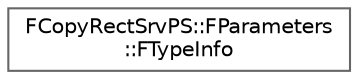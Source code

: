 digraph "Graphical Class Hierarchy"
{
 // INTERACTIVE_SVG=YES
 // LATEX_PDF_SIZE
  bgcolor="transparent";
  edge [fontname=Helvetica,fontsize=10,labelfontname=Helvetica,labelfontsize=10];
  node [fontname=Helvetica,fontsize=10,shape=box,height=0.2,width=0.4];
  rankdir="LR";
  Node0 [id="Node000000",label="FCopyRectSrvPS::FParameters\l::FTypeInfo",height=0.2,width=0.4,color="grey40", fillcolor="white", style="filled",URL="$d7/d3a/structFCopyRectSrvPS_1_1FParameters_1_1FTypeInfo.html",tooltip=" "];
}
